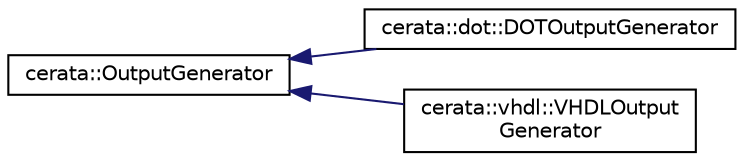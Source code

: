 digraph "Graphical Class Hierarchy"
{
 // LATEX_PDF_SIZE
  edge [fontname="Helvetica",fontsize="10",labelfontname="Helvetica",labelfontsize="10"];
  node [fontname="Helvetica",fontsize="10",shape=record];
  rankdir="LR";
  Node0 [label="cerata::OutputGenerator",height=0.2,width=0.4,color="black", fillcolor="white", style="filled",URL="$classcerata_1_1_output_generator.html",tooltip="Abstract class to generate language specific output from Graphs."];
  Node0 -> Node1 [dir="back",color="midnightblue",fontsize="10",style="solid",fontname="Helvetica"];
  Node1 [label="cerata::dot::DOTOutputGenerator",height=0.2,width=0.4,color="black", fillcolor="white", style="filled",URL="$classcerata_1_1dot_1_1_d_o_t_output_generator.html",tooltip="OutputGenerator for DOT graphs."];
  Node0 -> Node2 [dir="back",color="midnightblue",fontsize="10",style="solid",fontname="Helvetica"];
  Node2 [label="cerata::vhdl::VHDLOutput\lGenerator",height=0.2,width=0.4,color="black", fillcolor="white", style="filled",URL="$classcerata_1_1vhdl_1_1_v_h_d_l_output_generator.html",tooltip="VHDL Output Generator."];
}
